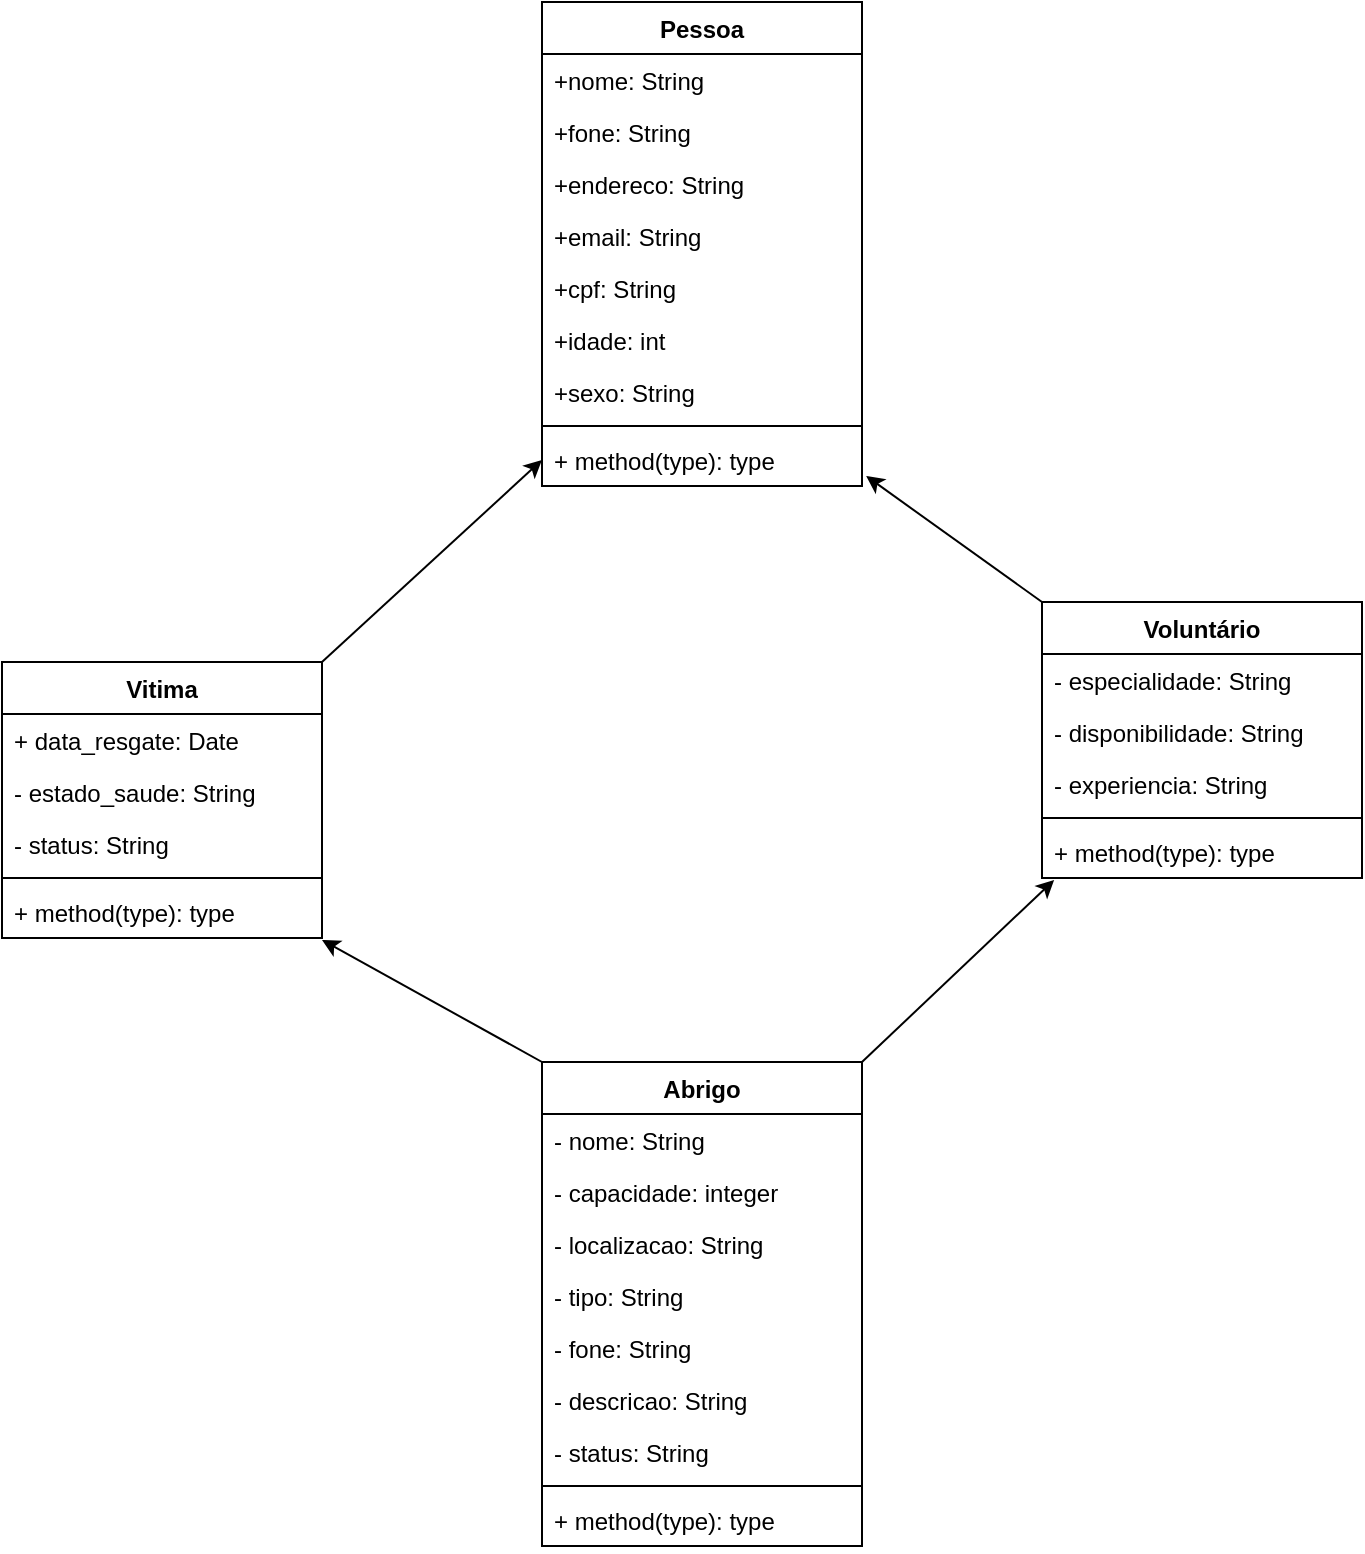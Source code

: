 <mxfile version="24.7.17">
  <diagram id="C5RBs43oDa-KdzZeNtuy" name="Page-1">
    <mxGraphModel dx="1120" dy="601" grid="1" gridSize="10" guides="1" tooltips="1" connect="1" arrows="1" fold="1" page="1" pageScale="1" pageWidth="827" pageHeight="1169" math="0" shadow="0">
      <root>
        <mxCell id="WIyWlLk6GJQsqaUBKTNV-0" />
        <mxCell id="WIyWlLk6GJQsqaUBKTNV-1" parent="WIyWlLk6GJQsqaUBKTNV-0" />
        <mxCell id="PgRauuKa53cy91AjQLmx-3" value="Pessoa" style="swimlane;fontStyle=1;align=center;verticalAlign=top;childLayout=stackLayout;horizontal=1;startSize=26;horizontalStack=0;resizeParent=1;resizeParentMax=0;resizeLast=0;collapsible=1;marginBottom=0;whiteSpace=wrap;html=1;" vertex="1" parent="WIyWlLk6GJQsqaUBKTNV-1">
          <mxGeometry x="280" y="60" width="160" height="242" as="geometry" />
        </mxCell>
        <mxCell id="PgRauuKa53cy91AjQLmx-4" value="+nome: String&lt;div&gt;&lt;br&gt;&lt;/div&gt;" style="text;strokeColor=none;fillColor=none;align=left;verticalAlign=top;spacingLeft=4;spacingRight=4;overflow=hidden;rotatable=0;points=[[0,0.5],[1,0.5]];portConstraint=eastwest;whiteSpace=wrap;html=1;" vertex="1" parent="PgRauuKa53cy91AjQLmx-3">
          <mxGeometry y="26" width="160" height="26" as="geometry" />
        </mxCell>
        <mxCell id="PgRauuKa53cy91AjQLmx-7" value="+fone: String" style="text;strokeColor=none;fillColor=none;align=left;verticalAlign=top;spacingLeft=4;spacingRight=4;overflow=hidden;rotatable=0;points=[[0,0.5],[1,0.5]];portConstraint=eastwest;whiteSpace=wrap;html=1;" vertex="1" parent="PgRauuKa53cy91AjQLmx-3">
          <mxGeometry y="52" width="160" height="26" as="geometry" />
        </mxCell>
        <mxCell id="PgRauuKa53cy91AjQLmx-8" value="&lt;div&gt;+endereco: String&lt;/div&gt;" style="text;strokeColor=none;fillColor=none;align=left;verticalAlign=top;spacingLeft=4;spacingRight=4;overflow=hidden;rotatable=0;points=[[0,0.5],[1,0.5]];portConstraint=eastwest;whiteSpace=wrap;html=1;" vertex="1" parent="PgRauuKa53cy91AjQLmx-3">
          <mxGeometry y="78" width="160" height="26" as="geometry" />
        </mxCell>
        <mxCell id="PgRauuKa53cy91AjQLmx-9" value="&lt;div&gt;+email: String&lt;/div&gt;" style="text;strokeColor=none;fillColor=none;align=left;verticalAlign=top;spacingLeft=4;spacingRight=4;overflow=hidden;rotatable=0;points=[[0,0.5],[1,0.5]];portConstraint=eastwest;whiteSpace=wrap;html=1;" vertex="1" parent="PgRauuKa53cy91AjQLmx-3">
          <mxGeometry y="104" width="160" height="26" as="geometry" />
        </mxCell>
        <mxCell id="PgRauuKa53cy91AjQLmx-10" value="&lt;div&gt;+cpf: String&lt;/div&gt;" style="text;strokeColor=none;fillColor=none;align=left;verticalAlign=top;spacingLeft=4;spacingRight=4;overflow=hidden;rotatable=0;points=[[0,0.5],[1,0.5]];portConstraint=eastwest;whiteSpace=wrap;html=1;" vertex="1" parent="PgRauuKa53cy91AjQLmx-3">
          <mxGeometry y="130" width="160" height="26" as="geometry" />
        </mxCell>
        <mxCell id="PgRauuKa53cy91AjQLmx-15" value="&lt;div&gt;+idade: int&lt;/div&gt;&lt;div&gt;&lt;br&gt;&lt;/div&gt;" style="text;strokeColor=none;fillColor=none;align=left;verticalAlign=top;spacingLeft=4;spacingRight=4;overflow=hidden;rotatable=0;points=[[0,0.5],[1,0.5]];portConstraint=eastwest;whiteSpace=wrap;html=1;" vertex="1" parent="PgRauuKa53cy91AjQLmx-3">
          <mxGeometry y="156" width="160" height="26" as="geometry" />
        </mxCell>
        <mxCell id="PgRauuKa53cy91AjQLmx-18" value="&lt;div&gt;+sexo: String&lt;/div&gt;&lt;div&gt;&lt;br&gt;&lt;/div&gt;&lt;div&gt;&lt;br&gt;&lt;/div&gt;" style="text;strokeColor=none;fillColor=none;align=left;verticalAlign=top;spacingLeft=4;spacingRight=4;overflow=hidden;rotatable=0;points=[[0,0.5],[1,0.5]];portConstraint=eastwest;whiteSpace=wrap;html=1;" vertex="1" parent="PgRauuKa53cy91AjQLmx-3">
          <mxGeometry y="182" width="160" height="26" as="geometry" />
        </mxCell>
        <mxCell id="PgRauuKa53cy91AjQLmx-5" value="" style="line;strokeWidth=1;fillColor=none;align=left;verticalAlign=middle;spacingTop=-1;spacingLeft=3;spacingRight=3;rotatable=0;labelPosition=right;points=[];portConstraint=eastwest;strokeColor=inherit;" vertex="1" parent="PgRauuKa53cy91AjQLmx-3">
          <mxGeometry y="208" width="160" height="8" as="geometry" />
        </mxCell>
        <mxCell id="PgRauuKa53cy91AjQLmx-6" value="+ method(type): type" style="text;strokeColor=none;fillColor=none;align=left;verticalAlign=top;spacingLeft=4;spacingRight=4;overflow=hidden;rotatable=0;points=[[0,0.5],[1,0.5]];portConstraint=eastwest;whiteSpace=wrap;html=1;" vertex="1" parent="PgRauuKa53cy91AjQLmx-3">
          <mxGeometry y="216" width="160" height="26" as="geometry" />
        </mxCell>
        <mxCell id="PgRauuKa53cy91AjQLmx-36" style="edgeStyle=none;rounded=0;orthogonalLoop=1;jettySize=auto;html=1;exitX=1;exitY=0;exitDx=0;exitDy=0;entryX=0;entryY=0.5;entryDx=0;entryDy=0;" edge="1" parent="WIyWlLk6GJQsqaUBKTNV-1" source="PgRauuKa53cy91AjQLmx-11" target="PgRauuKa53cy91AjQLmx-6">
          <mxGeometry relative="1" as="geometry">
            <mxPoint x="270" y="300" as="targetPoint" />
          </mxGeometry>
        </mxCell>
        <mxCell id="PgRauuKa53cy91AjQLmx-11" value="&lt;div&gt;Vitima&lt;/div&gt;" style="swimlane;fontStyle=1;align=center;verticalAlign=top;childLayout=stackLayout;horizontal=1;startSize=26;horizontalStack=0;resizeParent=1;resizeParentMax=0;resizeLast=0;collapsible=1;marginBottom=0;whiteSpace=wrap;html=1;" vertex="1" parent="WIyWlLk6GJQsqaUBKTNV-1">
          <mxGeometry x="10" y="390" width="160" height="138" as="geometry" />
        </mxCell>
        <mxCell id="PgRauuKa53cy91AjQLmx-12" value="+ data_resgate: Date&lt;div&gt;&lt;br&gt;&lt;/div&gt;" style="text;strokeColor=none;fillColor=none;align=left;verticalAlign=top;spacingLeft=4;spacingRight=4;overflow=hidden;rotatable=0;points=[[0,0.5],[1,0.5]];portConstraint=eastwest;whiteSpace=wrap;html=1;" vertex="1" parent="PgRauuKa53cy91AjQLmx-11">
          <mxGeometry y="26" width="160" height="26" as="geometry" />
        </mxCell>
        <mxCell id="PgRauuKa53cy91AjQLmx-17" value="- estado_saude: String" style="text;strokeColor=none;fillColor=none;align=left;verticalAlign=top;spacingLeft=4;spacingRight=4;overflow=hidden;rotatable=0;points=[[0,0.5],[1,0.5]];portConstraint=eastwest;whiteSpace=wrap;html=1;" vertex="1" parent="PgRauuKa53cy91AjQLmx-11">
          <mxGeometry y="52" width="160" height="26" as="geometry" />
        </mxCell>
        <mxCell id="PgRauuKa53cy91AjQLmx-16" value="- status: String&lt;div&gt;&lt;br&gt;&lt;/div&gt;" style="text;strokeColor=none;fillColor=none;align=left;verticalAlign=top;spacingLeft=4;spacingRight=4;overflow=hidden;rotatable=0;points=[[0,0.5],[1,0.5]];portConstraint=eastwest;whiteSpace=wrap;html=1;" vertex="1" parent="PgRauuKa53cy91AjQLmx-11">
          <mxGeometry y="78" width="160" height="26" as="geometry" />
        </mxCell>
        <mxCell id="PgRauuKa53cy91AjQLmx-13" value="" style="line;strokeWidth=1;fillColor=none;align=left;verticalAlign=middle;spacingTop=-1;spacingLeft=3;spacingRight=3;rotatable=0;labelPosition=right;points=[];portConstraint=eastwest;strokeColor=inherit;" vertex="1" parent="PgRauuKa53cy91AjQLmx-11">
          <mxGeometry y="104" width="160" height="8" as="geometry" />
        </mxCell>
        <mxCell id="PgRauuKa53cy91AjQLmx-14" value="+ method(type): type" style="text;strokeColor=none;fillColor=none;align=left;verticalAlign=top;spacingLeft=4;spacingRight=4;overflow=hidden;rotatable=0;points=[[0,0.5],[1,0.5]];portConstraint=eastwest;whiteSpace=wrap;html=1;" vertex="1" parent="PgRauuKa53cy91AjQLmx-11">
          <mxGeometry y="112" width="160" height="26" as="geometry" />
        </mxCell>
        <mxCell id="PgRauuKa53cy91AjQLmx-35" style="edgeStyle=none;rounded=0;orthogonalLoop=1;jettySize=auto;html=1;exitX=0;exitY=0;exitDx=0;exitDy=0;entryX=1.013;entryY=0.808;entryDx=0;entryDy=0;entryPerimeter=0;" edge="1" parent="WIyWlLk6GJQsqaUBKTNV-1" source="PgRauuKa53cy91AjQLmx-20" target="PgRauuKa53cy91AjQLmx-6">
          <mxGeometry relative="1" as="geometry">
            <mxPoint x="450" y="300" as="targetPoint" />
          </mxGeometry>
        </mxCell>
        <mxCell id="PgRauuKa53cy91AjQLmx-20" value="Voluntário&lt;div&gt;&lt;br&gt;&lt;/div&gt;" style="swimlane;fontStyle=1;align=center;verticalAlign=top;childLayout=stackLayout;horizontal=1;startSize=26;horizontalStack=0;resizeParent=1;resizeParentMax=0;resizeLast=0;collapsible=1;marginBottom=0;whiteSpace=wrap;html=1;" vertex="1" parent="WIyWlLk6GJQsqaUBKTNV-1">
          <mxGeometry x="530" y="360" width="160" height="138" as="geometry" />
        </mxCell>
        <mxCell id="PgRauuKa53cy91AjQLmx-21" value="- especialidade: String&lt;div&gt;&lt;br&gt;&lt;/div&gt;" style="text;strokeColor=none;fillColor=none;align=left;verticalAlign=top;spacingLeft=4;spacingRight=4;overflow=hidden;rotatable=0;points=[[0,0.5],[1,0.5]];portConstraint=eastwest;whiteSpace=wrap;html=1;" vertex="1" parent="PgRauuKa53cy91AjQLmx-20">
          <mxGeometry y="26" width="160" height="26" as="geometry" />
        </mxCell>
        <mxCell id="PgRauuKa53cy91AjQLmx-24" value="&lt;div&gt;- disponibilidade: String&lt;/div&gt;&lt;div&gt;&lt;br&gt;&lt;/div&gt;" style="text;strokeColor=none;fillColor=none;align=left;verticalAlign=top;spacingLeft=4;spacingRight=4;overflow=hidden;rotatable=0;points=[[0,0.5],[1,0.5]];portConstraint=eastwest;whiteSpace=wrap;html=1;" vertex="1" parent="PgRauuKa53cy91AjQLmx-20">
          <mxGeometry y="52" width="160" height="26" as="geometry" />
        </mxCell>
        <mxCell id="PgRauuKa53cy91AjQLmx-27" value="&lt;div&gt;- experiencia: String&lt;/div&gt;" style="text;strokeColor=none;fillColor=none;align=left;verticalAlign=top;spacingLeft=4;spacingRight=4;overflow=hidden;rotatable=0;points=[[0,0.5],[1,0.5]];portConstraint=eastwest;whiteSpace=wrap;html=1;" vertex="1" parent="PgRauuKa53cy91AjQLmx-20">
          <mxGeometry y="78" width="160" height="26" as="geometry" />
        </mxCell>
        <mxCell id="PgRauuKa53cy91AjQLmx-22" value="" style="line;strokeWidth=1;fillColor=none;align=left;verticalAlign=middle;spacingTop=-1;spacingLeft=3;spacingRight=3;rotatable=0;labelPosition=right;points=[];portConstraint=eastwest;strokeColor=inherit;" vertex="1" parent="PgRauuKa53cy91AjQLmx-20">
          <mxGeometry y="104" width="160" height="8" as="geometry" />
        </mxCell>
        <mxCell id="PgRauuKa53cy91AjQLmx-23" value="+ method(type): type" style="text;strokeColor=none;fillColor=none;align=left;verticalAlign=top;spacingLeft=4;spacingRight=4;overflow=hidden;rotatable=0;points=[[0,0.5],[1,0.5]];portConstraint=eastwest;whiteSpace=wrap;html=1;" vertex="1" parent="PgRauuKa53cy91AjQLmx-20">
          <mxGeometry y="112" width="160" height="26" as="geometry" />
        </mxCell>
        <mxCell id="PgRauuKa53cy91AjQLmx-37" value="Abrigo" style="swimlane;fontStyle=1;align=center;verticalAlign=top;childLayout=stackLayout;horizontal=1;startSize=26;horizontalStack=0;resizeParent=1;resizeParentMax=0;resizeLast=0;collapsible=1;marginBottom=0;whiteSpace=wrap;html=1;" vertex="1" parent="WIyWlLk6GJQsqaUBKTNV-1">
          <mxGeometry x="280" y="590" width="160" height="242" as="geometry" />
        </mxCell>
        <mxCell id="PgRauuKa53cy91AjQLmx-38" value="- nome: String" style="text;strokeColor=none;fillColor=none;align=left;verticalAlign=top;spacingLeft=4;spacingRight=4;overflow=hidden;rotatable=0;points=[[0,0.5],[1,0.5]];portConstraint=eastwest;whiteSpace=wrap;html=1;" vertex="1" parent="PgRauuKa53cy91AjQLmx-37">
          <mxGeometry y="26" width="160" height="26" as="geometry" />
        </mxCell>
        <mxCell id="PgRauuKa53cy91AjQLmx-41" value="- capacidade: integer" style="text;strokeColor=none;fillColor=none;align=left;verticalAlign=top;spacingLeft=4;spacingRight=4;overflow=hidden;rotatable=0;points=[[0,0.5],[1,0.5]];portConstraint=eastwest;whiteSpace=wrap;html=1;" vertex="1" parent="PgRauuKa53cy91AjQLmx-37">
          <mxGeometry y="52" width="160" height="26" as="geometry" />
        </mxCell>
        <mxCell id="PgRauuKa53cy91AjQLmx-42" value="- localizacao: String" style="text;strokeColor=none;fillColor=none;align=left;verticalAlign=top;spacingLeft=4;spacingRight=4;overflow=hidden;rotatable=0;points=[[0,0.5],[1,0.5]];portConstraint=eastwest;whiteSpace=wrap;html=1;" vertex="1" parent="PgRauuKa53cy91AjQLmx-37">
          <mxGeometry y="78" width="160" height="26" as="geometry" />
        </mxCell>
        <mxCell id="PgRauuKa53cy91AjQLmx-43" value="- tipo: String" style="text;strokeColor=none;fillColor=none;align=left;verticalAlign=top;spacingLeft=4;spacingRight=4;overflow=hidden;rotatable=0;points=[[0,0.5],[1,0.5]];portConstraint=eastwest;whiteSpace=wrap;html=1;" vertex="1" parent="PgRauuKa53cy91AjQLmx-37">
          <mxGeometry y="104" width="160" height="26" as="geometry" />
        </mxCell>
        <mxCell id="PgRauuKa53cy91AjQLmx-44" value="- fone: String" style="text;strokeColor=none;fillColor=none;align=left;verticalAlign=top;spacingLeft=4;spacingRight=4;overflow=hidden;rotatable=0;points=[[0,0.5],[1,0.5]];portConstraint=eastwest;whiteSpace=wrap;html=1;" vertex="1" parent="PgRauuKa53cy91AjQLmx-37">
          <mxGeometry y="130" width="160" height="26" as="geometry" />
        </mxCell>
        <mxCell id="PgRauuKa53cy91AjQLmx-45" value="- descricao: String" style="text;strokeColor=none;fillColor=none;align=left;verticalAlign=top;spacingLeft=4;spacingRight=4;overflow=hidden;rotatable=0;points=[[0,0.5],[1,0.5]];portConstraint=eastwest;whiteSpace=wrap;html=1;" vertex="1" parent="PgRauuKa53cy91AjQLmx-37">
          <mxGeometry y="156" width="160" height="26" as="geometry" />
        </mxCell>
        <mxCell id="PgRauuKa53cy91AjQLmx-46" value="- status: String" style="text;strokeColor=none;fillColor=none;align=left;verticalAlign=top;spacingLeft=4;spacingRight=4;overflow=hidden;rotatable=0;points=[[0,0.5],[1,0.5]];portConstraint=eastwest;whiteSpace=wrap;html=1;" vertex="1" parent="PgRauuKa53cy91AjQLmx-37">
          <mxGeometry y="182" width="160" height="26" as="geometry" />
        </mxCell>
        <mxCell id="PgRauuKa53cy91AjQLmx-39" value="" style="line;strokeWidth=1;fillColor=none;align=left;verticalAlign=middle;spacingTop=-1;spacingLeft=3;spacingRight=3;rotatable=0;labelPosition=right;points=[];portConstraint=eastwest;strokeColor=inherit;" vertex="1" parent="PgRauuKa53cy91AjQLmx-37">
          <mxGeometry y="208" width="160" height="8" as="geometry" />
        </mxCell>
        <mxCell id="PgRauuKa53cy91AjQLmx-40" value="+ method(type): type" style="text;strokeColor=none;fillColor=none;align=left;verticalAlign=top;spacingLeft=4;spacingRight=4;overflow=hidden;rotatable=0;points=[[0,0.5],[1,0.5]];portConstraint=eastwest;whiteSpace=wrap;html=1;" vertex="1" parent="PgRauuKa53cy91AjQLmx-37">
          <mxGeometry y="216" width="160" height="26" as="geometry" />
        </mxCell>
        <mxCell id="PgRauuKa53cy91AjQLmx-48" style="edgeStyle=none;rounded=0;orthogonalLoop=1;jettySize=auto;html=1;exitX=0;exitY=0;exitDx=0;exitDy=0;entryX=1;entryY=1.038;entryDx=0;entryDy=0;entryPerimeter=0;" edge="1" parent="WIyWlLk6GJQsqaUBKTNV-1" source="PgRauuKa53cy91AjQLmx-37" target="PgRauuKa53cy91AjQLmx-14">
          <mxGeometry relative="1" as="geometry" />
        </mxCell>
        <mxCell id="PgRauuKa53cy91AjQLmx-49" style="edgeStyle=none;rounded=0;orthogonalLoop=1;jettySize=auto;html=1;exitX=1;exitY=0;exitDx=0;exitDy=0;entryX=0.038;entryY=1.038;entryDx=0;entryDy=0;entryPerimeter=0;" edge="1" parent="WIyWlLk6GJQsqaUBKTNV-1" source="PgRauuKa53cy91AjQLmx-37" target="PgRauuKa53cy91AjQLmx-23">
          <mxGeometry relative="1" as="geometry" />
        </mxCell>
      </root>
    </mxGraphModel>
  </diagram>
</mxfile>
